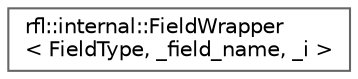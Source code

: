 digraph "类继承关系图"
{
 // LATEX_PDF_SIZE
  bgcolor="transparent";
  edge [fontname=Helvetica,fontsize=10,labelfontname=Helvetica,labelfontsize=10];
  node [fontname=Helvetica,fontsize=10,shape=box,height=0.2,width=0.4];
  rankdir="LR";
  Node0 [id="Node000000",label="rfl::internal::FieldWrapper\l\< FieldType, _field_name, _i \>",height=0.2,width=0.4,color="grey40", fillcolor="white", style="filled",URL="$structrfl_1_1internal_1_1_field_wrapper.html",tooltip=" "];
}
